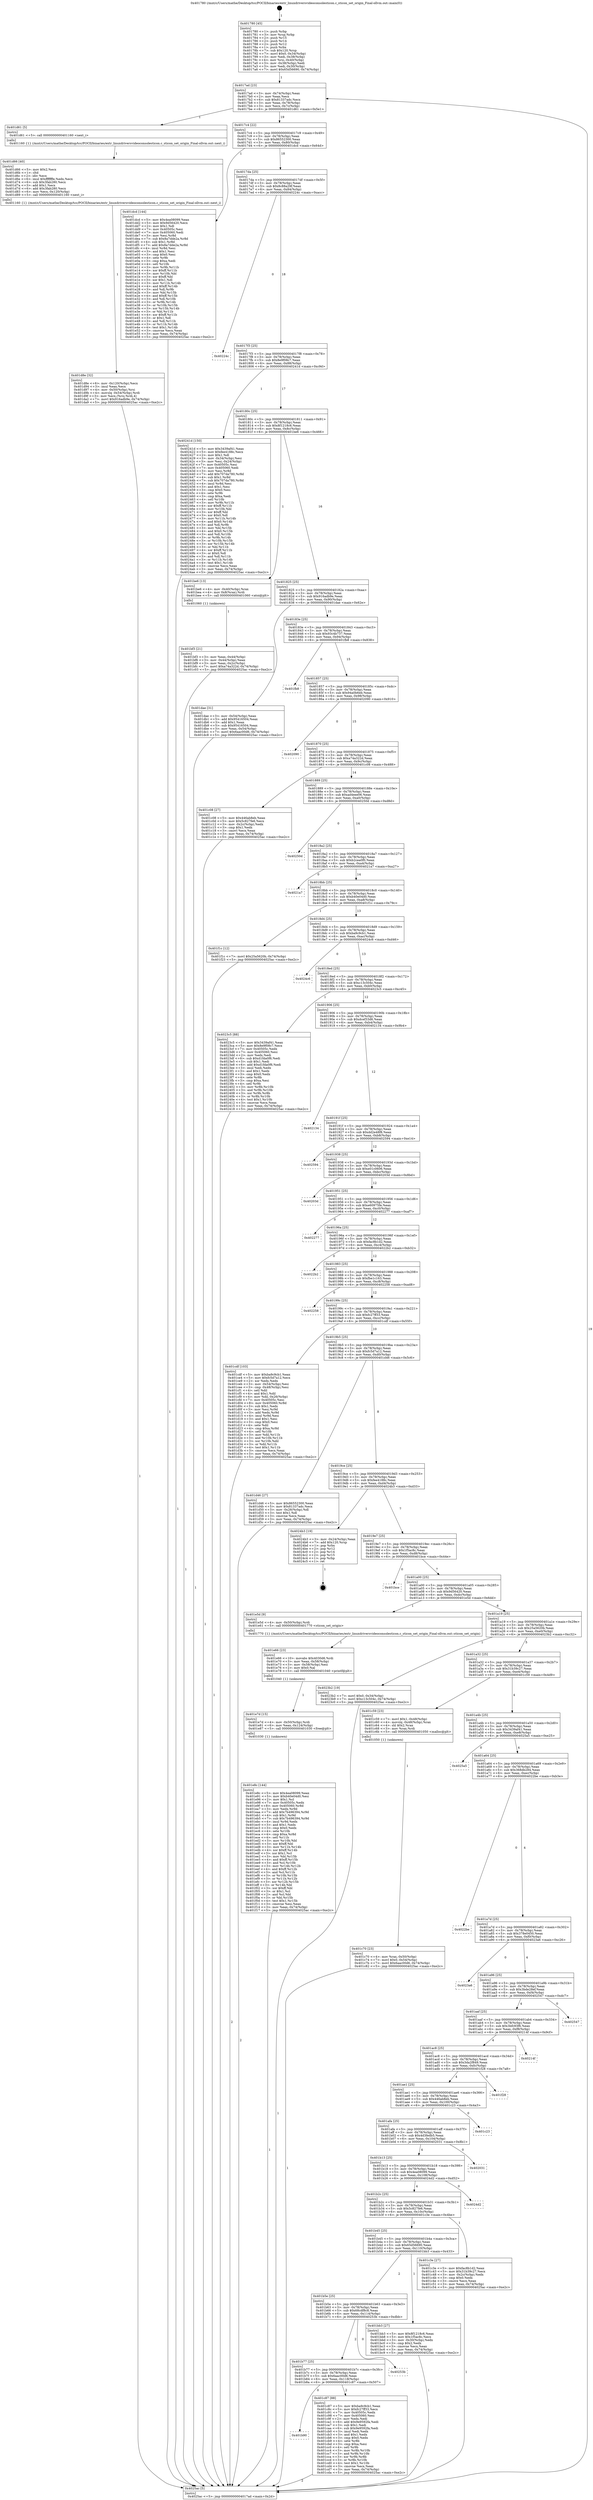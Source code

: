 digraph "0x401780" {
  label = "0x401780 (/mnt/c/Users/mathe/Desktop/tcc/POCII/binaries/extr_linuxdriversvideoconsolesticon.c_sticon_set_origin_Final-ollvm.out::main(0))"
  labelloc = "t"
  node[shape=record]

  Entry [label="",width=0.3,height=0.3,shape=circle,fillcolor=black,style=filled]
  "0x4017ad" [label="{
     0x4017ad [23]\l
     | [instrs]\l
     &nbsp;&nbsp;0x4017ad \<+3\>: mov -0x74(%rbp),%eax\l
     &nbsp;&nbsp;0x4017b0 \<+2\>: mov %eax,%ecx\l
     &nbsp;&nbsp;0x4017b2 \<+6\>: sub $0x81337adc,%ecx\l
     &nbsp;&nbsp;0x4017b8 \<+3\>: mov %eax,-0x78(%rbp)\l
     &nbsp;&nbsp;0x4017bb \<+3\>: mov %ecx,-0x7c(%rbp)\l
     &nbsp;&nbsp;0x4017be \<+6\>: je 0000000000401d61 \<main+0x5e1\>\l
  }"]
  "0x401d61" [label="{
     0x401d61 [5]\l
     | [instrs]\l
     &nbsp;&nbsp;0x401d61 \<+5\>: call 0000000000401160 \<next_i\>\l
     | [calls]\l
     &nbsp;&nbsp;0x401160 \{1\} (/mnt/c/Users/mathe/Desktop/tcc/POCII/binaries/extr_linuxdriversvideoconsolesticon.c_sticon_set_origin_Final-ollvm.out::next_i)\l
  }"]
  "0x4017c4" [label="{
     0x4017c4 [22]\l
     | [instrs]\l
     &nbsp;&nbsp;0x4017c4 \<+5\>: jmp 00000000004017c9 \<main+0x49\>\l
     &nbsp;&nbsp;0x4017c9 \<+3\>: mov -0x78(%rbp),%eax\l
     &nbsp;&nbsp;0x4017cc \<+5\>: sub $0x86552300,%eax\l
     &nbsp;&nbsp;0x4017d1 \<+3\>: mov %eax,-0x80(%rbp)\l
     &nbsp;&nbsp;0x4017d4 \<+6\>: je 0000000000401dcd \<main+0x64d\>\l
  }"]
  Exit [label="",width=0.3,height=0.3,shape=circle,fillcolor=black,style=filled,peripheries=2]
  "0x401dcd" [label="{
     0x401dcd [144]\l
     | [instrs]\l
     &nbsp;&nbsp;0x401dcd \<+5\>: mov $0x4ea08099,%eax\l
     &nbsp;&nbsp;0x401dd2 \<+5\>: mov $0x9d56420,%ecx\l
     &nbsp;&nbsp;0x401dd7 \<+2\>: mov $0x1,%dl\l
     &nbsp;&nbsp;0x401dd9 \<+7\>: mov 0x40505c,%esi\l
     &nbsp;&nbsp;0x401de0 \<+7\>: mov 0x405060,%edi\l
     &nbsp;&nbsp;0x401de7 \<+3\>: mov %esi,%r8d\l
     &nbsp;&nbsp;0x401dea \<+7\>: sub $0x8a7dde2a,%r8d\l
     &nbsp;&nbsp;0x401df1 \<+4\>: sub $0x1,%r8d\l
     &nbsp;&nbsp;0x401df5 \<+7\>: add $0x8a7dde2a,%r8d\l
     &nbsp;&nbsp;0x401dfc \<+4\>: imul %r8d,%esi\l
     &nbsp;&nbsp;0x401e00 \<+3\>: and $0x1,%esi\l
     &nbsp;&nbsp;0x401e03 \<+3\>: cmp $0x0,%esi\l
     &nbsp;&nbsp;0x401e06 \<+4\>: sete %r9b\l
     &nbsp;&nbsp;0x401e0a \<+3\>: cmp $0xa,%edi\l
     &nbsp;&nbsp;0x401e0d \<+4\>: setl %r10b\l
     &nbsp;&nbsp;0x401e11 \<+3\>: mov %r9b,%r11b\l
     &nbsp;&nbsp;0x401e14 \<+4\>: xor $0xff,%r11b\l
     &nbsp;&nbsp;0x401e18 \<+3\>: mov %r10b,%bl\l
     &nbsp;&nbsp;0x401e1b \<+3\>: xor $0xff,%bl\l
     &nbsp;&nbsp;0x401e1e \<+3\>: xor $0x1,%dl\l
     &nbsp;&nbsp;0x401e21 \<+3\>: mov %r11b,%r14b\l
     &nbsp;&nbsp;0x401e24 \<+4\>: and $0xff,%r14b\l
     &nbsp;&nbsp;0x401e28 \<+3\>: and %dl,%r9b\l
     &nbsp;&nbsp;0x401e2b \<+3\>: mov %bl,%r15b\l
     &nbsp;&nbsp;0x401e2e \<+4\>: and $0xff,%r15b\l
     &nbsp;&nbsp;0x401e32 \<+3\>: and %dl,%r10b\l
     &nbsp;&nbsp;0x401e35 \<+3\>: or %r9b,%r14b\l
     &nbsp;&nbsp;0x401e38 \<+3\>: or %r10b,%r15b\l
     &nbsp;&nbsp;0x401e3b \<+3\>: xor %r15b,%r14b\l
     &nbsp;&nbsp;0x401e3e \<+3\>: or %bl,%r11b\l
     &nbsp;&nbsp;0x401e41 \<+4\>: xor $0xff,%r11b\l
     &nbsp;&nbsp;0x401e45 \<+3\>: or $0x1,%dl\l
     &nbsp;&nbsp;0x401e48 \<+3\>: and %dl,%r11b\l
     &nbsp;&nbsp;0x401e4b \<+3\>: or %r11b,%r14b\l
     &nbsp;&nbsp;0x401e4e \<+4\>: test $0x1,%r14b\l
     &nbsp;&nbsp;0x401e52 \<+3\>: cmovne %ecx,%eax\l
     &nbsp;&nbsp;0x401e55 \<+3\>: mov %eax,-0x74(%rbp)\l
     &nbsp;&nbsp;0x401e58 \<+5\>: jmp 00000000004025ac \<main+0xe2c\>\l
  }"]
  "0x4017da" [label="{
     0x4017da [25]\l
     | [instrs]\l
     &nbsp;&nbsp;0x4017da \<+5\>: jmp 00000000004017df \<main+0x5f\>\l
     &nbsp;&nbsp;0x4017df \<+3\>: mov -0x78(%rbp),%eax\l
     &nbsp;&nbsp;0x4017e2 \<+5\>: sub $0x8c88a29f,%eax\l
     &nbsp;&nbsp;0x4017e7 \<+6\>: mov %eax,-0x84(%rbp)\l
     &nbsp;&nbsp;0x4017ed \<+6\>: je 000000000040224c \<main+0xacc\>\l
  }"]
  "0x401e8c" [label="{
     0x401e8c [144]\l
     | [instrs]\l
     &nbsp;&nbsp;0x401e8c \<+5\>: mov $0x4ea08099,%eax\l
     &nbsp;&nbsp;0x401e91 \<+5\>: mov $0xb40e04d0,%esi\l
     &nbsp;&nbsp;0x401e96 \<+2\>: mov $0x1,%cl\l
     &nbsp;&nbsp;0x401e98 \<+7\>: mov 0x40505c,%edx\l
     &nbsp;&nbsp;0x401e9f \<+8\>: mov 0x405060,%r8d\l
     &nbsp;&nbsp;0x401ea7 \<+3\>: mov %edx,%r9d\l
     &nbsp;&nbsp;0x401eaa \<+7\>: add $0x7b496394,%r9d\l
     &nbsp;&nbsp;0x401eb1 \<+4\>: sub $0x1,%r9d\l
     &nbsp;&nbsp;0x401eb5 \<+7\>: sub $0x7b496394,%r9d\l
     &nbsp;&nbsp;0x401ebc \<+4\>: imul %r9d,%edx\l
     &nbsp;&nbsp;0x401ec0 \<+3\>: and $0x1,%edx\l
     &nbsp;&nbsp;0x401ec3 \<+3\>: cmp $0x0,%edx\l
     &nbsp;&nbsp;0x401ec6 \<+4\>: sete %r10b\l
     &nbsp;&nbsp;0x401eca \<+4\>: cmp $0xa,%r8d\l
     &nbsp;&nbsp;0x401ece \<+4\>: setl %r11b\l
     &nbsp;&nbsp;0x401ed2 \<+3\>: mov %r10b,%bl\l
     &nbsp;&nbsp;0x401ed5 \<+3\>: xor $0xff,%bl\l
     &nbsp;&nbsp;0x401ed8 \<+3\>: mov %r11b,%r14b\l
     &nbsp;&nbsp;0x401edb \<+4\>: xor $0xff,%r14b\l
     &nbsp;&nbsp;0x401edf \<+3\>: xor $0x1,%cl\l
     &nbsp;&nbsp;0x401ee2 \<+3\>: mov %bl,%r15b\l
     &nbsp;&nbsp;0x401ee5 \<+4\>: and $0xff,%r15b\l
     &nbsp;&nbsp;0x401ee9 \<+3\>: and %cl,%r10b\l
     &nbsp;&nbsp;0x401eec \<+3\>: mov %r14b,%r12b\l
     &nbsp;&nbsp;0x401eef \<+4\>: and $0xff,%r12b\l
     &nbsp;&nbsp;0x401ef3 \<+3\>: and %cl,%r11b\l
     &nbsp;&nbsp;0x401ef6 \<+3\>: or %r10b,%r15b\l
     &nbsp;&nbsp;0x401ef9 \<+3\>: or %r11b,%r12b\l
     &nbsp;&nbsp;0x401efc \<+3\>: xor %r12b,%r15b\l
     &nbsp;&nbsp;0x401eff \<+3\>: or %r14b,%bl\l
     &nbsp;&nbsp;0x401f02 \<+3\>: xor $0xff,%bl\l
     &nbsp;&nbsp;0x401f05 \<+3\>: or $0x1,%cl\l
     &nbsp;&nbsp;0x401f08 \<+2\>: and %cl,%bl\l
     &nbsp;&nbsp;0x401f0a \<+3\>: or %bl,%r15b\l
     &nbsp;&nbsp;0x401f0d \<+4\>: test $0x1,%r15b\l
     &nbsp;&nbsp;0x401f11 \<+3\>: cmovne %esi,%eax\l
     &nbsp;&nbsp;0x401f14 \<+3\>: mov %eax,-0x74(%rbp)\l
     &nbsp;&nbsp;0x401f17 \<+5\>: jmp 00000000004025ac \<main+0xe2c\>\l
  }"]
  "0x40224c" [label="{
     0x40224c\l
  }", style=dashed]
  "0x4017f3" [label="{
     0x4017f3 [25]\l
     | [instrs]\l
     &nbsp;&nbsp;0x4017f3 \<+5\>: jmp 00000000004017f8 \<main+0x78\>\l
     &nbsp;&nbsp;0x4017f8 \<+3\>: mov -0x78(%rbp),%eax\l
     &nbsp;&nbsp;0x4017fb \<+5\>: sub $0x8e9f08c7,%eax\l
     &nbsp;&nbsp;0x401800 \<+6\>: mov %eax,-0x88(%rbp)\l
     &nbsp;&nbsp;0x401806 \<+6\>: je 000000000040241d \<main+0xc9d\>\l
  }"]
  "0x401e7d" [label="{
     0x401e7d [15]\l
     | [instrs]\l
     &nbsp;&nbsp;0x401e7d \<+4\>: mov -0x50(%rbp),%rdi\l
     &nbsp;&nbsp;0x401e81 \<+6\>: mov %eax,-0x124(%rbp)\l
     &nbsp;&nbsp;0x401e87 \<+5\>: call 0000000000401030 \<free@plt\>\l
     | [calls]\l
     &nbsp;&nbsp;0x401030 \{1\} (unknown)\l
  }"]
  "0x40241d" [label="{
     0x40241d [150]\l
     | [instrs]\l
     &nbsp;&nbsp;0x40241d \<+5\>: mov $0x3439af41,%eax\l
     &nbsp;&nbsp;0x402422 \<+5\>: mov $0xfee4188c,%ecx\l
     &nbsp;&nbsp;0x402427 \<+2\>: mov $0x1,%dl\l
     &nbsp;&nbsp;0x402429 \<+3\>: mov -0x34(%rbp),%esi\l
     &nbsp;&nbsp;0x40242c \<+3\>: mov %esi,-0x24(%rbp)\l
     &nbsp;&nbsp;0x40242f \<+7\>: mov 0x40505c,%esi\l
     &nbsp;&nbsp;0x402436 \<+7\>: mov 0x405060,%edi\l
     &nbsp;&nbsp;0x40243d \<+3\>: mov %esi,%r8d\l
     &nbsp;&nbsp;0x402440 \<+7\>: add $0x707da780,%r8d\l
     &nbsp;&nbsp;0x402447 \<+4\>: sub $0x1,%r8d\l
     &nbsp;&nbsp;0x40244b \<+7\>: sub $0x707da780,%r8d\l
     &nbsp;&nbsp;0x402452 \<+4\>: imul %r8d,%esi\l
     &nbsp;&nbsp;0x402456 \<+3\>: and $0x1,%esi\l
     &nbsp;&nbsp;0x402459 \<+3\>: cmp $0x0,%esi\l
     &nbsp;&nbsp;0x40245c \<+4\>: sete %r9b\l
     &nbsp;&nbsp;0x402460 \<+3\>: cmp $0xa,%edi\l
     &nbsp;&nbsp;0x402463 \<+4\>: setl %r10b\l
     &nbsp;&nbsp;0x402467 \<+3\>: mov %r9b,%r11b\l
     &nbsp;&nbsp;0x40246a \<+4\>: xor $0xff,%r11b\l
     &nbsp;&nbsp;0x40246e \<+3\>: mov %r10b,%bl\l
     &nbsp;&nbsp;0x402471 \<+3\>: xor $0xff,%bl\l
     &nbsp;&nbsp;0x402474 \<+3\>: xor $0x0,%dl\l
     &nbsp;&nbsp;0x402477 \<+3\>: mov %r11b,%r14b\l
     &nbsp;&nbsp;0x40247a \<+4\>: and $0x0,%r14b\l
     &nbsp;&nbsp;0x40247e \<+3\>: and %dl,%r9b\l
     &nbsp;&nbsp;0x402481 \<+3\>: mov %bl,%r15b\l
     &nbsp;&nbsp;0x402484 \<+4\>: and $0x0,%r15b\l
     &nbsp;&nbsp;0x402488 \<+3\>: and %dl,%r10b\l
     &nbsp;&nbsp;0x40248b \<+3\>: or %r9b,%r14b\l
     &nbsp;&nbsp;0x40248e \<+3\>: or %r10b,%r15b\l
     &nbsp;&nbsp;0x402491 \<+3\>: xor %r15b,%r14b\l
     &nbsp;&nbsp;0x402494 \<+3\>: or %bl,%r11b\l
     &nbsp;&nbsp;0x402497 \<+4\>: xor $0xff,%r11b\l
     &nbsp;&nbsp;0x40249b \<+3\>: or $0x0,%dl\l
     &nbsp;&nbsp;0x40249e \<+3\>: and %dl,%r11b\l
     &nbsp;&nbsp;0x4024a1 \<+3\>: or %r11b,%r14b\l
     &nbsp;&nbsp;0x4024a4 \<+4\>: test $0x1,%r14b\l
     &nbsp;&nbsp;0x4024a8 \<+3\>: cmovne %ecx,%eax\l
     &nbsp;&nbsp;0x4024ab \<+3\>: mov %eax,-0x74(%rbp)\l
     &nbsp;&nbsp;0x4024ae \<+5\>: jmp 00000000004025ac \<main+0xe2c\>\l
  }"]
  "0x40180c" [label="{
     0x40180c [25]\l
     | [instrs]\l
     &nbsp;&nbsp;0x40180c \<+5\>: jmp 0000000000401811 \<main+0x91\>\l
     &nbsp;&nbsp;0x401811 \<+3\>: mov -0x78(%rbp),%eax\l
     &nbsp;&nbsp;0x401814 \<+5\>: sub $0x8f1218c6,%eax\l
     &nbsp;&nbsp;0x401819 \<+6\>: mov %eax,-0x8c(%rbp)\l
     &nbsp;&nbsp;0x40181f \<+6\>: je 0000000000401be6 \<main+0x466\>\l
  }"]
  "0x401e66" [label="{
     0x401e66 [23]\l
     | [instrs]\l
     &nbsp;&nbsp;0x401e66 \<+10\>: movabs $0x4030d6,%rdi\l
     &nbsp;&nbsp;0x401e70 \<+3\>: mov %eax,-0x58(%rbp)\l
     &nbsp;&nbsp;0x401e73 \<+3\>: mov -0x58(%rbp),%esi\l
     &nbsp;&nbsp;0x401e76 \<+2\>: mov $0x0,%al\l
     &nbsp;&nbsp;0x401e78 \<+5\>: call 0000000000401040 \<printf@plt\>\l
     | [calls]\l
     &nbsp;&nbsp;0x401040 \{1\} (unknown)\l
  }"]
  "0x401be6" [label="{
     0x401be6 [13]\l
     | [instrs]\l
     &nbsp;&nbsp;0x401be6 \<+4\>: mov -0x40(%rbp),%rax\l
     &nbsp;&nbsp;0x401bea \<+4\>: mov 0x8(%rax),%rdi\l
     &nbsp;&nbsp;0x401bee \<+5\>: call 0000000000401060 \<atoi@plt\>\l
     | [calls]\l
     &nbsp;&nbsp;0x401060 \{1\} (unknown)\l
  }"]
  "0x401825" [label="{
     0x401825 [25]\l
     | [instrs]\l
     &nbsp;&nbsp;0x401825 \<+5\>: jmp 000000000040182a \<main+0xaa\>\l
     &nbsp;&nbsp;0x40182a \<+3\>: mov -0x78(%rbp),%eax\l
     &nbsp;&nbsp;0x40182d \<+5\>: sub $0x916adb9e,%eax\l
     &nbsp;&nbsp;0x401832 \<+6\>: mov %eax,-0x90(%rbp)\l
     &nbsp;&nbsp;0x401838 \<+6\>: je 0000000000401dae \<main+0x62e\>\l
  }"]
  "0x401d8e" [label="{
     0x401d8e [32]\l
     | [instrs]\l
     &nbsp;&nbsp;0x401d8e \<+6\>: mov -0x120(%rbp),%ecx\l
     &nbsp;&nbsp;0x401d94 \<+3\>: imul %eax,%ecx\l
     &nbsp;&nbsp;0x401d97 \<+4\>: mov -0x50(%rbp),%rsi\l
     &nbsp;&nbsp;0x401d9b \<+4\>: movslq -0x54(%rbp),%rdi\l
     &nbsp;&nbsp;0x401d9f \<+3\>: mov %ecx,(%rsi,%rdi,4)\l
     &nbsp;&nbsp;0x401da2 \<+7\>: movl $0x916adb9e,-0x74(%rbp)\l
     &nbsp;&nbsp;0x401da9 \<+5\>: jmp 00000000004025ac \<main+0xe2c\>\l
  }"]
  "0x401dae" [label="{
     0x401dae [31]\l
     | [instrs]\l
     &nbsp;&nbsp;0x401dae \<+3\>: mov -0x54(%rbp),%eax\l
     &nbsp;&nbsp;0x401db1 \<+5\>: add $0x95416504,%eax\l
     &nbsp;&nbsp;0x401db6 \<+3\>: add $0x1,%eax\l
     &nbsp;&nbsp;0x401db9 \<+5\>: sub $0x95416504,%eax\l
     &nbsp;&nbsp;0x401dbe \<+3\>: mov %eax,-0x54(%rbp)\l
     &nbsp;&nbsp;0x401dc1 \<+7\>: movl $0x6aac00d6,-0x74(%rbp)\l
     &nbsp;&nbsp;0x401dc8 \<+5\>: jmp 00000000004025ac \<main+0xe2c\>\l
  }"]
  "0x40183e" [label="{
     0x40183e [25]\l
     | [instrs]\l
     &nbsp;&nbsp;0x40183e \<+5\>: jmp 0000000000401843 \<main+0xc3\>\l
     &nbsp;&nbsp;0x401843 \<+3\>: mov -0x78(%rbp),%eax\l
     &nbsp;&nbsp;0x401846 \<+5\>: sub $0x93c4b737,%eax\l
     &nbsp;&nbsp;0x40184b \<+6\>: mov %eax,-0x94(%rbp)\l
     &nbsp;&nbsp;0x401851 \<+6\>: je 0000000000401fb8 \<main+0x838\>\l
  }"]
  "0x401d66" [label="{
     0x401d66 [40]\l
     | [instrs]\l
     &nbsp;&nbsp;0x401d66 \<+5\>: mov $0x2,%ecx\l
     &nbsp;&nbsp;0x401d6b \<+1\>: cltd\l
     &nbsp;&nbsp;0x401d6c \<+2\>: idiv %ecx\l
     &nbsp;&nbsp;0x401d6e \<+6\>: imul $0xfffffffe,%edx,%ecx\l
     &nbsp;&nbsp;0x401d74 \<+6\>: sub $0x3fab280,%ecx\l
     &nbsp;&nbsp;0x401d7a \<+3\>: add $0x1,%ecx\l
     &nbsp;&nbsp;0x401d7d \<+6\>: add $0x3fab280,%ecx\l
     &nbsp;&nbsp;0x401d83 \<+6\>: mov %ecx,-0x120(%rbp)\l
     &nbsp;&nbsp;0x401d89 \<+5\>: call 0000000000401160 \<next_i\>\l
     | [calls]\l
     &nbsp;&nbsp;0x401160 \{1\} (/mnt/c/Users/mathe/Desktop/tcc/POCII/binaries/extr_linuxdriversvideoconsolesticon.c_sticon_set_origin_Final-ollvm.out::next_i)\l
  }"]
  "0x401fb8" [label="{
     0x401fb8\l
  }", style=dashed]
  "0x401857" [label="{
     0x401857 [25]\l
     | [instrs]\l
     &nbsp;&nbsp;0x401857 \<+5\>: jmp 000000000040185c \<main+0xdc\>\l
     &nbsp;&nbsp;0x40185c \<+3\>: mov -0x78(%rbp),%eax\l
     &nbsp;&nbsp;0x40185f \<+5\>: sub $0x94a0b6eb,%eax\l
     &nbsp;&nbsp;0x401864 \<+6\>: mov %eax,-0x98(%rbp)\l
     &nbsp;&nbsp;0x40186a \<+6\>: je 0000000000402090 \<main+0x910\>\l
  }"]
  "0x401b90" [label="{
     0x401b90\l
  }", style=dashed]
  "0x402090" [label="{
     0x402090\l
  }", style=dashed]
  "0x401870" [label="{
     0x401870 [25]\l
     | [instrs]\l
     &nbsp;&nbsp;0x401870 \<+5\>: jmp 0000000000401875 \<main+0xf5\>\l
     &nbsp;&nbsp;0x401875 \<+3\>: mov -0x78(%rbp),%eax\l
     &nbsp;&nbsp;0x401878 \<+5\>: sub $0xa74a322d,%eax\l
     &nbsp;&nbsp;0x40187d \<+6\>: mov %eax,-0x9c(%rbp)\l
     &nbsp;&nbsp;0x401883 \<+6\>: je 0000000000401c08 \<main+0x488\>\l
  }"]
  "0x401c87" [label="{
     0x401c87 [88]\l
     | [instrs]\l
     &nbsp;&nbsp;0x401c87 \<+5\>: mov $0xba9c9cb1,%eax\l
     &nbsp;&nbsp;0x401c8c \<+5\>: mov $0xfc27ff33,%ecx\l
     &nbsp;&nbsp;0x401c91 \<+7\>: mov 0x40505c,%edx\l
     &nbsp;&nbsp;0x401c98 \<+7\>: mov 0x405060,%esi\l
     &nbsp;&nbsp;0x401c9f \<+2\>: mov %edx,%edi\l
     &nbsp;&nbsp;0x401ca1 \<+6\>: add $0x9e9592fa,%edi\l
     &nbsp;&nbsp;0x401ca7 \<+3\>: sub $0x1,%edi\l
     &nbsp;&nbsp;0x401caa \<+6\>: sub $0x9e9592fa,%edi\l
     &nbsp;&nbsp;0x401cb0 \<+3\>: imul %edi,%edx\l
     &nbsp;&nbsp;0x401cb3 \<+3\>: and $0x1,%edx\l
     &nbsp;&nbsp;0x401cb6 \<+3\>: cmp $0x0,%edx\l
     &nbsp;&nbsp;0x401cb9 \<+4\>: sete %r8b\l
     &nbsp;&nbsp;0x401cbd \<+3\>: cmp $0xa,%esi\l
     &nbsp;&nbsp;0x401cc0 \<+4\>: setl %r9b\l
     &nbsp;&nbsp;0x401cc4 \<+3\>: mov %r8b,%r10b\l
     &nbsp;&nbsp;0x401cc7 \<+3\>: and %r9b,%r10b\l
     &nbsp;&nbsp;0x401cca \<+3\>: xor %r9b,%r8b\l
     &nbsp;&nbsp;0x401ccd \<+3\>: or %r8b,%r10b\l
     &nbsp;&nbsp;0x401cd0 \<+4\>: test $0x1,%r10b\l
     &nbsp;&nbsp;0x401cd4 \<+3\>: cmovne %ecx,%eax\l
     &nbsp;&nbsp;0x401cd7 \<+3\>: mov %eax,-0x74(%rbp)\l
     &nbsp;&nbsp;0x401cda \<+5\>: jmp 00000000004025ac \<main+0xe2c\>\l
  }"]
  "0x401c08" [label="{
     0x401c08 [27]\l
     | [instrs]\l
     &nbsp;&nbsp;0x401c08 \<+5\>: mov $0x446ab8eb,%eax\l
     &nbsp;&nbsp;0x401c0d \<+5\>: mov $0x5c827fe6,%ecx\l
     &nbsp;&nbsp;0x401c12 \<+3\>: mov -0x2c(%rbp),%edx\l
     &nbsp;&nbsp;0x401c15 \<+3\>: cmp $0x1,%edx\l
     &nbsp;&nbsp;0x401c18 \<+3\>: cmovl %ecx,%eax\l
     &nbsp;&nbsp;0x401c1b \<+3\>: mov %eax,-0x74(%rbp)\l
     &nbsp;&nbsp;0x401c1e \<+5\>: jmp 00000000004025ac \<main+0xe2c\>\l
  }"]
  "0x401889" [label="{
     0x401889 [25]\l
     | [instrs]\l
     &nbsp;&nbsp;0x401889 \<+5\>: jmp 000000000040188e \<main+0x10e\>\l
     &nbsp;&nbsp;0x40188e \<+3\>: mov -0x78(%rbp),%eax\l
     &nbsp;&nbsp;0x401891 \<+5\>: sub $0xad4eee06,%eax\l
     &nbsp;&nbsp;0x401896 \<+6\>: mov %eax,-0xa0(%rbp)\l
     &nbsp;&nbsp;0x40189c \<+6\>: je 000000000040250d \<main+0xd8d\>\l
  }"]
  "0x401b77" [label="{
     0x401b77 [25]\l
     | [instrs]\l
     &nbsp;&nbsp;0x401b77 \<+5\>: jmp 0000000000401b7c \<main+0x3fc\>\l
     &nbsp;&nbsp;0x401b7c \<+3\>: mov -0x78(%rbp),%eax\l
     &nbsp;&nbsp;0x401b7f \<+5\>: sub $0x6aac00d6,%eax\l
     &nbsp;&nbsp;0x401b84 \<+6\>: mov %eax,-0x118(%rbp)\l
     &nbsp;&nbsp;0x401b8a \<+6\>: je 0000000000401c87 \<main+0x507\>\l
  }"]
  "0x40250d" [label="{
     0x40250d\l
  }", style=dashed]
  "0x4018a2" [label="{
     0x4018a2 [25]\l
     | [instrs]\l
     &nbsp;&nbsp;0x4018a2 \<+5\>: jmp 00000000004018a7 \<main+0x127\>\l
     &nbsp;&nbsp;0x4018a7 \<+3\>: mov -0x78(%rbp),%eax\l
     &nbsp;&nbsp;0x4018aa \<+5\>: sub $0xb2cea0f0,%eax\l
     &nbsp;&nbsp;0x4018af \<+6\>: mov %eax,-0xa4(%rbp)\l
     &nbsp;&nbsp;0x4018b5 \<+6\>: je 00000000004021a7 \<main+0xa27\>\l
  }"]
  "0x40253b" [label="{
     0x40253b\l
  }", style=dashed]
  "0x4021a7" [label="{
     0x4021a7\l
  }", style=dashed]
  "0x4018bb" [label="{
     0x4018bb [25]\l
     | [instrs]\l
     &nbsp;&nbsp;0x4018bb \<+5\>: jmp 00000000004018c0 \<main+0x140\>\l
     &nbsp;&nbsp;0x4018c0 \<+3\>: mov -0x78(%rbp),%eax\l
     &nbsp;&nbsp;0x4018c3 \<+5\>: sub $0xb40e04d0,%eax\l
     &nbsp;&nbsp;0x4018c8 \<+6\>: mov %eax,-0xa8(%rbp)\l
     &nbsp;&nbsp;0x4018ce \<+6\>: je 0000000000401f1c \<main+0x79c\>\l
  }"]
  "0x401c70" [label="{
     0x401c70 [23]\l
     | [instrs]\l
     &nbsp;&nbsp;0x401c70 \<+4\>: mov %rax,-0x50(%rbp)\l
     &nbsp;&nbsp;0x401c74 \<+7\>: movl $0x0,-0x54(%rbp)\l
     &nbsp;&nbsp;0x401c7b \<+7\>: movl $0x6aac00d6,-0x74(%rbp)\l
     &nbsp;&nbsp;0x401c82 \<+5\>: jmp 00000000004025ac \<main+0xe2c\>\l
  }"]
  "0x401f1c" [label="{
     0x401f1c [12]\l
     | [instrs]\l
     &nbsp;&nbsp;0x401f1c \<+7\>: movl $0x25a5620b,-0x74(%rbp)\l
     &nbsp;&nbsp;0x401f23 \<+5\>: jmp 00000000004025ac \<main+0xe2c\>\l
  }"]
  "0x4018d4" [label="{
     0x4018d4 [25]\l
     | [instrs]\l
     &nbsp;&nbsp;0x4018d4 \<+5\>: jmp 00000000004018d9 \<main+0x159\>\l
     &nbsp;&nbsp;0x4018d9 \<+3\>: mov -0x78(%rbp),%eax\l
     &nbsp;&nbsp;0x4018dc \<+5\>: sub $0xba9c9cb1,%eax\l
     &nbsp;&nbsp;0x4018e1 \<+6\>: mov %eax,-0xac(%rbp)\l
     &nbsp;&nbsp;0x4018e7 \<+6\>: je 00000000004024c6 \<main+0xd46\>\l
  }"]
  "0x401bf3" [label="{
     0x401bf3 [21]\l
     | [instrs]\l
     &nbsp;&nbsp;0x401bf3 \<+3\>: mov %eax,-0x44(%rbp)\l
     &nbsp;&nbsp;0x401bf6 \<+3\>: mov -0x44(%rbp),%eax\l
     &nbsp;&nbsp;0x401bf9 \<+3\>: mov %eax,-0x2c(%rbp)\l
     &nbsp;&nbsp;0x401bfc \<+7\>: movl $0xa74a322d,-0x74(%rbp)\l
     &nbsp;&nbsp;0x401c03 \<+5\>: jmp 00000000004025ac \<main+0xe2c\>\l
  }"]
  "0x4024c6" [label="{
     0x4024c6\l
  }", style=dashed]
  "0x4018ed" [label="{
     0x4018ed [25]\l
     | [instrs]\l
     &nbsp;&nbsp;0x4018ed \<+5\>: jmp 00000000004018f2 \<main+0x172\>\l
     &nbsp;&nbsp;0x4018f2 \<+3\>: mov -0x78(%rbp),%eax\l
     &nbsp;&nbsp;0x4018f5 \<+5\>: sub $0xc13c504c,%eax\l
     &nbsp;&nbsp;0x4018fa \<+6\>: mov %eax,-0xb0(%rbp)\l
     &nbsp;&nbsp;0x401900 \<+6\>: je 00000000004023c5 \<main+0xc45\>\l
  }"]
  "0x401780" [label="{
     0x401780 [45]\l
     | [instrs]\l
     &nbsp;&nbsp;0x401780 \<+1\>: push %rbp\l
     &nbsp;&nbsp;0x401781 \<+3\>: mov %rsp,%rbp\l
     &nbsp;&nbsp;0x401784 \<+2\>: push %r15\l
     &nbsp;&nbsp;0x401786 \<+2\>: push %r14\l
     &nbsp;&nbsp;0x401788 \<+2\>: push %r12\l
     &nbsp;&nbsp;0x40178a \<+1\>: push %rbx\l
     &nbsp;&nbsp;0x40178b \<+7\>: sub $0x120,%rsp\l
     &nbsp;&nbsp;0x401792 \<+7\>: movl $0x0,-0x34(%rbp)\l
     &nbsp;&nbsp;0x401799 \<+3\>: mov %edi,-0x38(%rbp)\l
     &nbsp;&nbsp;0x40179c \<+4\>: mov %rsi,-0x40(%rbp)\l
     &nbsp;&nbsp;0x4017a0 \<+3\>: mov -0x38(%rbp),%edi\l
     &nbsp;&nbsp;0x4017a3 \<+3\>: mov %edi,-0x30(%rbp)\l
     &nbsp;&nbsp;0x4017a6 \<+7\>: movl $0x65d56690,-0x74(%rbp)\l
  }"]
  "0x4023c5" [label="{
     0x4023c5 [88]\l
     | [instrs]\l
     &nbsp;&nbsp;0x4023c5 \<+5\>: mov $0x3439af41,%eax\l
     &nbsp;&nbsp;0x4023ca \<+5\>: mov $0x8e9f08c7,%ecx\l
     &nbsp;&nbsp;0x4023cf \<+7\>: mov 0x40505c,%edx\l
     &nbsp;&nbsp;0x4023d6 \<+7\>: mov 0x405060,%esi\l
     &nbsp;&nbsp;0x4023dd \<+2\>: mov %edx,%edi\l
     &nbsp;&nbsp;0x4023df \<+6\>: sub $0xd1fda0f6,%edi\l
     &nbsp;&nbsp;0x4023e5 \<+3\>: sub $0x1,%edi\l
     &nbsp;&nbsp;0x4023e8 \<+6\>: add $0xd1fda0f6,%edi\l
     &nbsp;&nbsp;0x4023ee \<+3\>: imul %edi,%edx\l
     &nbsp;&nbsp;0x4023f1 \<+3\>: and $0x1,%edx\l
     &nbsp;&nbsp;0x4023f4 \<+3\>: cmp $0x0,%edx\l
     &nbsp;&nbsp;0x4023f7 \<+4\>: sete %r8b\l
     &nbsp;&nbsp;0x4023fb \<+3\>: cmp $0xa,%esi\l
     &nbsp;&nbsp;0x4023fe \<+4\>: setl %r9b\l
     &nbsp;&nbsp;0x402402 \<+3\>: mov %r8b,%r10b\l
     &nbsp;&nbsp;0x402405 \<+3\>: and %r9b,%r10b\l
     &nbsp;&nbsp;0x402408 \<+3\>: xor %r9b,%r8b\l
     &nbsp;&nbsp;0x40240b \<+3\>: or %r8b,%r10b\l
     &nbsp;&nbsp;0x40240e \<+4\>: test $0x1,%r10b\l
     &nbsp;&nbsp;0x402412 \<+3\>: cmovne %ecx,%eax\l
     &nbsp;&nbsp;0x402415 \<+3\>: mov %eax,-0x74(%rbp)\l
     &nbsp;&nbsp;0x402418 \<+5\>: jmp 00000000004025ac \<main+0xe2c\>\l
  }"]
  "0x401906" [label="{
     0x401906 [25]\l
     | [instrs]\l
     &nbsp;&nbsp;0x401906 \<+5\>: jmp 000000000040190b \<main+0x18b\>\l
     &nbsp;&nbsp;0x40190b \<+3\>: mov -0x78(%rbp),%eax\l
     &nbsp;&nbsp;0x40190e \<+5\>: sub $0xdcef33d6,%eax\l
     &nbsp;&nbsp;0x401913 \<+6\>: mov %eax,-0xb4(%rbp)\l
     &nbsp;&nbsp;0x401919 \<+6\>: je 0000000000402134 \<main+0x9b4\>\l
  }"]
  "0x4025ac" [label="{
     0x4025ac [5]\l
     | [instrs]\l
     &nbsp;&nbsp;0x4025ac \<+5\>: jmp 00000000004017ad \<main+0x2d\>\l
  }"]
  "0x402134" [label="{
     0x402134\l
  }", style=dashed]
  "0x40191f" [label="{
     0x40191f [25]\l
     | [instrs]\l
     &nbsp;&nbsp;0x40191f \<+5\>: jmp 0000000000401924 \<main+0x1a4\>\l
     &nbsp;&nbsp;0x401924 \<+3\>: mov -0x78(%rbp),%eax\l
     &nbsp;&nbsp;0x401927 \<+5\>: sub $0xdd2e48f8,%eax\l
     &nbsp;&nbsp;0x40192c \<+6\>: mov %eax,-0xb8(%rbp)\l
     &nbsp;&nbsp;0x401932 \<+6\>: je 0000000000402594 \<main+0xe14\>\l
  }"]
  "0x401b5e" [label="{
     0x401b5e [25]\l
     | [instrs]\l
     &nbsp;&nbsp;0x401b5e \<+5\>: jmp 0000000000401b63 \<main+0x3e3\>\l
     &nbsp;&nbsp;0x401b63 \<+3\>: mov -0x78(%rbp),%eax\l
     &nbsp;&nbsp;0x401b66 \<+5\>: sub $0x68cdf8c8,%eax\l
     &nbsp;&nbsp;0x401b6b \<+6\>: mov %eax,-0x114(%rbp)\l
     &nbsp;&nbsp;0x401b71 \<+6\>: je 000000000040253b \<main+0xdbb\>\l
  }"]
  "0x402594" [label="{
     0x402594\l
  }", style=dashed]
  "0x401938" [label="{
     0x401938 [25]\l
     | [instrs]\l
     &nbsp;&nbsp;0x401938 \<+5\>: jmp 000000000040193d \<main+0x1bd\>\l
     &nbsp;&nbsp;0x40193d \<+3\>: mov -0x78(%rbp),%eax\l
     &nbsp;&nbsp;0x401940 \<+5\>: sub $0xe01c0606,%eax\l
     &nbsp;&nbsp;0x401945 \<+6\>: mov %eax,-0xbc(%rbp)\l
     &nbsp;&nbsp;0x40194b \<+6\>: je 000000000040203d \<main+0x8bd\>\l
  }"]
  "0x401bb3" [label="{
     0x401bb3 [27]\l
     | [instrs]\l
     &nbsp;&nbsp;0x401bb3 \<+5\>: mov $0x8f1218c6,%eax\l
     &nbsp;&nbsp;0x401bb8 \<+5\>: mov $0x1f5ac8c,%ecx\l
     &nbsp;&nbsp;0x401bbd \<+3\>: mov -0x30(%rbp),%edx\l
     &nbsp;&nbsp;0x401bc0 \<+3\>: cmp $0x2,%edx\l
     &nbsp;&nbsp;0x401bc3 \<+3\>: cmovne %ecx,%eax\l
     &nbsp;&nbsp;0x401bc6 \<+3\>: mov %eax,-0x74(%rbp)\l
     &nbsp;&nbsp;0x401bc9 \<+5\>: jmp 00000000004025ac \<main+0xe2c\>\l
  }"]
  "0x40203d" [label="{
     0x40203d\l
  }", style=dashed]
  "0x401951" [label="{
     0x401951 [25]\l
     | [instrs]\l
     &nbsp;&nbsp;0x401951 \<+5\>: jmp 0000000000401956 \<main+0x1d6\>\l
     &nbsp;&nbsp;0x401956 \<+3\>: mov -0x78(%rbp),%eax\l
     &nbsp;&nbsp;0x401959 \<+5\>: sub $0xe60975fe,%eax\l
     &nbsp;&nbsp;0x40195e \<+6\>: mov %eax,-0xc0(%rbp)\l
     &nbsp;&nbsp;0x401964 \<+6\>: je 0000000000402277 \<main+0xaf7\>\l
  }"]
  "0x401b45" [label="{
     0x401b45 [25]\l
     | [instrs]\l
     &nbsp;&nbsp;0x401b45 \<+5\>: jmp 0000000000401b4a \<main+0x3ca\>\l
     &nbsp;&nbsp;0x401b4a \<+3\>: mov -0x78(%rbp),%eax\l
     &nbsp;&nbsp;0x401b4d \<+5\>: sub $0x65d56690,%eax\l
     &nbsp;&nbsp;0x401b52 \<+6\>: mov %eax,-0x110(%rbp)\l
     &nbsp;&nbsp;0x401b58 \<+6\>: je 0000000000401bb3 \<main+0x433\>\l
  }"]
  "0x402277" [label="{
     0x402277\l
  }", style=dashed]
  "0x40196a" [label="{
     0x40196a [25]\l
     | [instrs]\l
     &nbsp;&nbsp;0x40196a \<+5\>: jmp 000000000040196f \<main+0x1ef\>\l
     &nbsp;&nbsp;0x40196f \<+3\>: mov -0x78(%rbp),%eax\l
     &nbsp;&nbsp;0x401972 \<+5\>: sub $0xfac8b1d2,%eax\l
     &nbsp;&nbsp;0x401977 \<+6\>: mov %eax,-0xc4(%rbp)\l
     &nbsp;&nbsp;0x40197d \<+6\>: je 00000000004022b2 \<main+0xb32\>\l
  }"]
  "0x401c3e" [label="{
     0x401c3e [27]\l
     | [instrs]\l
     &nbsp;&nbsp;0x401c3e \<+5\>: mov $0xfac8b1d2,%eax\l
     &nbsp;&nbsp;0x401c43 \<+5\>: mov $0x31b39c27,%ecx\l
     &nbsp;&nbsp;0x401c48 \<+3\>: mov -0x2c(%rbp),%edx\l
     &nbsp;&nbsp;0x401c4b \<+3\>: cmp $0x0,%edx\l
     &nbsp;&nbsp;0x401c4e \<+3\>: cmove %ecx,%eax\l
     &nbsp;&nbsp;0x401c51 \<+3\>: mov %eax,-0x74(%rbp)\l
     &nbsp;&nbsp;0x401c54 \<+5\>: jmp 00000000004025ac \<main+0xe2c\>\l
  }"]
  "0x4022b2" [label="{
     0x4022b2\l
  }", style=dashed]
  "0x401983" [label="{
     0x401983 [25]\l
     | [instrs]\l
     &nbsp;&nbsp;0x401983 \<+5\>: jmp 0000000000401988 \<main+0x208\>\l
     &nbsp;&nbsp;0x401988 \<+3\>: mov -0x78(%rbp),%eax\l
     &nbsp;&nbsp;0x40198b \<+5\>: sub $0xfbe1c163,%eax\l
     &nbsp;&nbsp;0x401990 \<+6\>: mov %eax,-0xc8(%rbp)\l
     &nbsp;&nbsp;0x401996 \<+6\>: je 0000000000402258 \<main+0xad8\>\l
  }"]
  "0x401b2c" [label="{
     0x401b2c [25]\l
     | [instrs]\l
     &nbsp;&nbsp;0x401b2c \<+5\>: jmp 0000000000401b31 \<main+0x3b1\>\l
     &nbsp;&nbsp;0x401b31 \<+3\>: mov -0x78(%rbp),%eax\l
     &nbsp;&nbsp;0x401b34 \<+5\>: sub $0x5c827fe6,%eax\l
     &nbsp;&nbsp;0x401b39 \<+6\>: mov %eax,-0x10c(%rbp)\l
     &nbsp;&nbsp;0x401b3f \<+6\>: je 0000000000401c3e \<main+0x4be\>\l
  }"]
  "0x402258" [label="{
     0x402258\l
  }", style=dashed]
  "0x40199c" [label="{
     0x40199c [25]\l
     | [instrs]\l
     &nbsp;&nbsp;0x40199c \<+5\>: jmp 00000000004019a1 \<main+0x221\>\l
     &nbsp;&nbsp;0x4019a1 \<+3\>: mov -0x78(%rbp),%eax\l
     &nbsp;&nbsp;0x4019a4 \<+5\>: sub $0xfc27ff33,%eax\l
     &nbsp;&nbsp;0x4019a9 \<+6\>: mov %eax,-0xcc(%rbp)\l
     &nbsp;&nbsp;0x4019af \<+6\>: je 0000000000401cdf \<main+0x55f\>\l
  }"]
  "0x4024d2" [label="{
     0x4024d2\l
  }", style=dashed]
  "0x401cdf" [label="{
     0x401cdf [103]\l
     | [instrs]\l
     &nbsp;&nbsp;0x401cdf \<+5\>: mov $0xba9c9cb1,%eax\l
     &nbsp;&nbsp;0x401ce4 \<+5\>: mov $0xfc5d7a12,%ecx\l
     &nbsp;&nbsp;0x401ce9 \<+2\>: xor %edx,%edx\l
     &nbsp;&nbsp;0x401ceb \<+3\>: mov -0x54(%rbp),%esi\l
     &nbsp;&nbsp;0x401cee \<+3\>: cmp -0x48(%rbp),%esi\l
     &nbsp;&nbsp;0x401cf1 \<+4\>: setl %dil\l
     &nbsp;&nbsp;0x401cf5 \<+4\>: and $0x1,%dil\l
     &nbsp;&nbsp;0x401cf9 \<+4\>: mov %dil,-0x26(%rbp)\l
     &nbsp;&nbsp;0x401cfd \<+7\>: mov 0x40505c,%esi\l
     &nbsp;&nbsp;0x401d04 \<+8\>: mov 0x405060,%r8d\l
     &nbsp;&nbsp;0x401d0c \<+3\>: sub $0x1,%edx\l
     &nbsp;&nbsp;0x401d0f \<+3\>: mov %esi,%r9d\l
     &nbsp;&nbsp;0x401d12 \<+3\>: add %edx,%r9d\l
     &nbsp;&nbsp;0x401d15 \<+4\>: imul %r9d,%esi\l
     &nbsp;&nbsp;0x401d19 \<+3\>: and $0x1,%esi\l
     &nbsp;&nbsp;0x401d1c \<+3\>: cmp $0x0,%esi\l
     &nbsp;&nbsp;0x401d1f \<+4\>: sete %dil\l
     &nbsp;&nbsp;0x401d23 \<+4\>: cmp $0xa,%r8d\l
     &nbsp;&nbsp;0x401d27 \<+4\>: setl %r10b\l
     &nbsp;&nbsp;0x401d2b \<+3\>: mov %dil,%r11b\l
     &nbsp;&nbsp;0x401d2e \<+3\>: and %r10b,%r11b\l
     &nbsp;&nbsp;0x401d31 \<+3\>: xor %r10b,%dil\l
     &nbsp;&nbsp;0x401d34 \<+3\>: or %dil,%r11b\l
     &nbsp;&nbsp;0x401d37 \<+4\>: test $0x1,%r11b\l
     &nbsp;&nbsp;0x401d3b \<+3\>: cmovne %ecx,%eax\l
     &nbsp;&nbsp;0x401d3e \<+3\>: mov %eax,-0x74(%rbp)\l
     &nbsp;&nbsp;0x401d41 \<+5\>: jmp 00000000004025ac \<main+0xe2c\>\l
  }"]
  "0x4019b5" [label="{
     0x4019b5 [25]\l
     | [instrs]\l
     &nbsp;&nbsp;0x4019b5 \<+5\>: jmp 00000000004019ba \<main+0x23a\>\l
     &nbsp;&nbsp;0x4019ba \<+3\>: mov -0x78(%rbp),%eax\l
     &nbsp;&nbsp;0x4019bd \<+5\>: sub $0xfc5d7a12,%eax\l
     &nbsp;&nbsp;0x4019c2 \<+6\>: mov %eax,-0xd0(%rbp)\l
     &nbsp;&nbsp;0x4019c8 \<+6\>: je 0000000000401d46 \<main+0x5c6\>\l
  }"]
  "0x401b13" [label="{
     0x401b13 [25]\l
     | [instrs]\l
     &nbsp;&nbsp;0x401b13 \<+5\>: jmp 0000000000401b18 \<main+0x398\>\l
     &nbsp;&nbsp;0x401b18 \<+3\>: mov -0x78(%rbp),%eax\l
     &nbsp;&nbsp;0x401b1b \<+5\>: sub $0x4ea08099,%eax\l
     &nbsp;&nbsp;0x401b20 \<+6\>: mov %eax,-0x108(%rbp)\l
     &nbsp;&nbsp;0x401b26 \<+6\>: je 00000000004024d2 \<main+0xd52\>\l
  }"]
  "0x401d46" [label="{
     0x401d46 [27]\l
     | [instrs]\l
     &nbsp;&nbsp;0x401d46 \<+5\>: mov $0x86552300,%eax\l
     &nbsp;&nbsp;0x401d4b \<+5\>: mov $0x81337adc,%ecx\l
     &nbsp;&nbsp;0x401d50 \<+3\>: mov -0x26(%rbp),%dl\l
     &nbsp;&nbsp;0x401d53 \<+3\>: test $0x1,%dl\l
     &nbsp;&nbsp;0x401d56 \<+3\>: cmovne %ecx,%eax\l
     &nbsp;&nbsp;0x401d59 \<+3\>: mov %eax,-0x74(%rbp)\l
     &nbsp;&nbsp;0x401d5c \<+5\>: jmp 00000000004025ac \<main+0xe2c\>\l
  }"]
  "0x4019ce" [label="{
     0x4019ce [25]\l
     | [instrs]\l
     &nbsp;&nbsp;0x4019ce \<+5\>: jmp 00000000004019d3 \<main+0x253\>\l
     &nbsp;&nbsp;0x4019d3 \<+3\>: mov -0x78(%rbp),%eax\l
     &nbsp;&nbsp;0x4019d6 \<+5\>: sub $0xfee4188c,%eax\l
     &nbsp;&nbsp;0x4019db \<+6\>: mov %eax,-0xd4(%rbp)\l
     &nbsp;&nbsp;0x4019e1 \<+6\>: je 00000000004024b3 \<main+0xd33\>\l
  }"]
  "0x402031" [label="{
     0x402031\l
  }", style=dashed]
  "0x4024b3" [label="{
     0x4024b3 [19]\l
     | [instrs]\l
     &nbsp;&nbsp;0x4024b3 \<+3\>: mov -0x24(%rbp),%eax\l
     &nbsp;&nbsp;0x4024b6 \<+7\>: add $0x120,%rsp\l
     &nbsp;&nbsp;0x4024bd \<+1\>: pop %rbx\l
     &nbsp;&nbsp;0x4024be \<+2\>: pop %r12\l
     &nbsp;&nbsp;0x4024c0 \<+2\>: pop %r14\l
     &nbsp;&nbsp;0x4024c2 \<+2\>: pop %r15\l
     &nbsp;&nbsp;0x4024c4 \<+1\>: pop %rbp\l
     &nbsp;&nbsp;0x4024c5 \<+1\>: ret\l
  }"]
  "0x4019e7" [label="{
     0x4019e7 [25]\l
     | [instrs]\l
     &nbsp;&nbsp;0x4019e7 \<+5\>: jmp 00000000004019ec \<main+0x26c\>\l
     &nbsp;&nbsp;0x4019ec \<+3\>: mov -0x78(%rbp),%eax\l
     &nbsp;&nbsp;0x4019ef \<+5\>: sub $0x1f5ac8c,%eax\l
     &nbsp;&nbsp;0x4019f4 \<+6\>: mov %eax,-0xd8(%rbp)\l
     &nbsp;&nbsp;0x4019fa \<+6\>: je 0000000000401bce \<main+0x44e\>\l
  }"]
  "0x401afa" [label="{
     0x401afa [25]\l
     | [instrs]\l
     &nbsp;&nbsp;0x401afa \<+5\>: jmp 0000000000401aff \<main+0x37f\>\l
     &nbsp;&nbsp;0x401aff \<+3\>: mov -0x78(%rbp),%eax\l
     &nbsp;&nbsp;0x401b02 \<+5\>: sub $0x4d3fedb5,%eax\l
     &nbsp;&nbsp;0x401b07 \<+6\>: mov %eax,-0x104(%rbp)\l
     &nbsp;&nbsp;0x401b0d \<+6\>: je 0000000000402031 \<main+0x8b1\>\l
  }"]
  "0x401bce" [label="{
     0x401bce\l
  }", style=dashed]
  "0x401a00" [label="{
     0x401a00 [25]\l
     | [instrs]\l
     &nbsp;&nbsp;0x401a00 \<+5\>: jmp 0000000000401a05 \<main+0x285\>\l
     &nbsp;&nbsp;0x401a05 \<+3\>: mov -0x78(%rbp),%eax\l
     &nbsp;&nbsp;0x401a08 \<+5\>: sub $0x9d56420,%eax\l
     &nbsp;&nbsp;0x401a0d \<+6\>: mov %eax,-0xdc(%rbp)\l
     &nbsp;&nbsp;0x401a13 \<+6\>: je 0000000000401e5d \<main+0x6dd\>\l
  }"]
  "0x401c23" [label="{
     0x401c23\l
  }", style=dashed]
  "0x401e5d" [label="{
     0x401e5d [9]\l
     | [instrs]\l
     &nbsp;&nbsp;0x401e5d \<+4\>: mov -0x50(%rbp),%rdi\l
     &nbsp;&nbsp;0x401e61 \<+5\>: call 0000000000401770 \<sticon_set_origin\>\l
     | [calls]\l
     &nbsp;&nbsp;0x401770 \{1\} (/mnt/c/Users/mathe/Desktop/tcc/POCII/binaries/extr_linuxdriversvideoconsolesticon.c_sticon_set_origin_Final-ollvm.out::sticon_set_origin)\l
  }"]
  "0x401a19" [label="{
     0x401a19 [25]\l
     | [instrs]\l
     &nbsp;&nbsp;0x401a19 \<+5\>: jmp 0000000000401a1e \<main+0x29e\>\l
     &nbsp;&nbsp;0x401a1e \<+3\>: mov -0x78(%rbp),%eax\l
     &nbsp;&nbsp;0x401a21 \<+5\>: sub $0x25a5620b,%eax\l
     &nbsp;&nbsp;0x401a26 \<+6\>: mov %eax,-0xe0(%rbp)\l
     &nbsp;&nbsp;0x401a2c \<+6\>: je 00000000004023b2 \<main+0xc32\>\l
  }"]
  "0x401ae1" [label="{
     0x401ae1 [25]\l
     | [instrs]\l
     &nbsp;&nbsp;0x401ae1 \<+5\>: jmp 0000000000401ae6 \<main+0x366\>\l
     &nbsp;&nbsp;0x401ae6 \<+3\>: mov -0x78(%rbp),%eax\l
     &nbsp;&nbsp;0x401ae9 \<+5\>: sub $0x446ab8eb,%eax\l
     &nbsp;&nbsp;0x401aee \<+6\>: mov %eax,-0x100(%rbp)\l
     &nbsp;&nbsp;0x401af4 \<+6\>: je 0000000000401c23 \<main+0x4a3\>\l
  }"]
  "0x4023b2" [label="{
     0x4023b2 [19]\l
     | [instrs]\l
     &nbsp;&nbsp;0x4023b2 \<+7\>: movl $0x0,-0x34(%rbp)\l
     &nbsp;&nbsp;0x4023b9 \<+7\>: movl $0xc13c504c,-0x74(%rbp)\l
     &nbsp;&nbsp;0x4023c0 \<+5\>: jmp 00000000004025ac \<main+0xe2c\>\l
  }"]
  "0x401a32" [label="{
     0x401a32 [25]\l
     | [instrs]\l
     &nbsp;&nbsp;0x401a32 \<+5\>: jmp 0000000000401a37 \<main+0x2b7\>\l
     &nbsp;&nbsp;0x401a37 \<+3\>: mov -0x78(%rbp),%eax\l
     &nbsp;&nbsp;0x401a3a \<+5\>: sub $0x31b39c27,%eax\l
     &nbsp;&nbsp;0x401a3f \<+6\>: mov %eax,-0xe4(%rbp)\l
     &nbsp;&nbsp;0x401a45 \<+6\>: je 0000000000401c59 \<main+0x4d9\>\l
  }"]
  "0x401f28" [label="{
     0x401f28\l
  }", style=dashed]
  "0x401c59" [label="{
     0x401c59 [23]\l
     | [instrs]\l
     &nbsp;&nbsp;0x401c59 \<+7\>: movl $0x1,-0x48(%rbp)\l
     &nbsp;&nbsp;0x401c60 \<+4\>: movslq -0x48(%rbp),%rax\l
     &nbsp;&nbsp;0x401c64 \<+4\>: shl $0x2,%rax\l
     &nbsp;&nbsp;0x401c68 \<+3\>: mov %rax,%rdi\l
     &nbsp;&nbsp;0x401c6b \<+5\>: call 0000000000401050 \<malloc@plt\>\l
     | [calls]\l
     &nbsp;&nbsp;0x401050 \{1\} (unknown)\l
  }"]
  "0x401a4b" [label="{
     0x401a4b [25]\l
     | [instrs]\l
     &nbsp;&nbsp;0x401a4b \<+5\>: jmp 0000000000401a50 \<main+0x2d0\>\l
     &nbsp;&nbsp;0x401a50 \<+3\>: mov -0x78(%rbp),%eax\l
     &nbsp;&nbsp;0x401a53 \<+5\>: sub $0x3439af41,%eax\l
     &nbsp;&nbsp;0x401a58 \<+6\>: mov %eax,-0xe8(%rbp)\l
     &nbsp;&nbsp;0x401a5e \<+6\>: je 00000000004025a5 \<main+0xe25\>\l
  }"]
  "0x401ac8" [label="{
     0x401ac8 [25]\l
     | [instrs]\l
     &nbsp;&nbsp;0x401ac8 \<+5\>: jmp 0000000000401acd \<main+0x34d\>\l
     &nbsp;&nbsp;0x401acd \<+3\>: mov -0x78(%rbp),%eax\l
     &nbsp;&nbsp;0x401ad0 \<+5\>: sub $0x3da2f849,%eax\l
     &nbsp;&nbsp;0x401ad5 \<+6\>: mov %eax,-0xfc(%rbp)\l
     &nbsp;&nbsp;0x401adb \<+6\>: je 0000000000401f28 \<main+0x7a8\>\l
  }"]
  "0x4025a5" [label="{
     0x4025a5\l
  }", style=dashed]
  "0x401a64" [label="{
     0x401a64 [25]\l
     | [instrs]\l
     &nbsp;&nbsp;0x401a64 \<+5\>: jmp 0000000000401a69 \<main+0x2e9\>\l
     &nbsp;&nbsp;0x401a69 \<+3\>: mov -0x78(%rbp),%eax\l
     &nbsp;&nbsp;0x401a6c \<+5\>: sub $0x368db284,%eax\l
     &nbsp;&nbsp;0x401a71 \<+6\>: mov %eax,-0xec(%rbp)\l
     &nbsp;&nbsp;0x401a77 \<+6\>: je 00000000004022be \<main+0xb3e\>\l
  }"]
  "0x40214f" [label="{
     0x40214f\l
  }", style=dashed]
  "0x4022be" [label="{
     0x4022be\l
  }", style=dashed]
  "0x401a7d" [label="{
     0x401a7d [25]\l
     | [instrs]\l
     &nbsp;&nbsp;0x401a7d \<+5\>: jmp 0000000000401a82 \<main+0x302\>\l
     &nbsp;&nbsp;0x401a82 \<+3\>: mov -0x78(%rbp),%eax\l
     &nbsp;&nbsp;0x401a85 \<+5\>: sub $0x378e0450,%eax\l
     &nbsp;&nbsp;0x401a8a \<+6\>: mov %eax,-0xf0(%rbp)\l
     &nbsp;&nbsp;0x401a90 \<+6\>: je 00000000004023a6 \<main+0xc26\>\l
  }"]
  "0x401aaf" [label="{
     0x401aaf [25]\l
     | [instrs]\l
     &nbsp;&nbsp;0x401aaf \<+5\>: jmp 0000000000401ab4 \<main+0x334\>\l
     &nbsp;&nbsp;0x401ab4 \<+3\>: mov -0x78(%rbp),%eax\l
     &nbsp;&nbsp;0x401ab7 \<+5\>: sub $0x3bfc93f6,%eax\l
     &nbsp;&nbsp;0x401abc \<+6\>: mov %eax,-0xf8(%rbp)\l
     &nbsp;&nbsp;0x401ac2 \<+6\>: je 000000000040214f \<main+0x9cf\>\l
  }"]
  "0x4023a6" [label="{
     0x4023a6\l
  }", style=dashed]
  "0x401a96" [label="{
     0x401a96 [25]\l
     | [instrs]\l
     &nbsp;&nbsp;0x401a96 \<+5\>: jmp 0000000000401a9b \<main+0x31b\>\l
     &nbsp;&nbsp;0x401a9b \<+3\>: mov -0x78(%rbp),%eax\l
     &nbsp;&nbsp;0x401a9e \<+5\>: sub $0x3bde28ef,%eax\l
     &nbsp;&nbsp;0x401aa3 \<+6\>: mov %eax,-0xf4(%rbp)\l
     &nbsp;&nbsp;0x401aa9 \<+6\>: je 0000000000402547 \<main+0xdc7\>\l
  }"]
  "0x402547" [label="{
     0x402547\l
  }", style=dashed]
  Entry -> "0x401780" [label=" 1"]
  "0x4017ad" -> "0x401d61" [label=" 1"]
  "0x4017ad" -> "0x4017c4" [label=" 19"]
  "0x4024b3" -> Exit [label=" 1"]
  "0x4017c4" -> "0x401dcd" [label=" 1"]
  "0x4017c4" -> "0x4017da" [label=" 18"]
  "0x40241d" -> "0x4025ac" [label=" 1"]
  "0x4017da" -> "0x40224c" [label=" 0"]
  "0x4017da" -> "0x4017f3" [label=" 18"]
  "0x4023c5" -> "0x4025ac" [label=" 1"]
  "0x4017f3" -> "0x40241d" [label=" 1"]
  "0x4017f3" -> "0x40180c" [label=" 17"]
  "0x4023b2" -> "0x4025ac" [label=" 1"]
  "0x40180c" -> "0x401be6" [label=" 1"]
  "0x40180c" -> "0x401825" [label=" 16"]
  "0x401f1c" -> "0x4025ac" [label=" 1"]
  "0x401825" -> "0x401dae" [label=" 1"]
  "0x401825" -> "0x40183e" [label=" 15"]
  "0x401e8c" -> "0x4025ac" [label=" 1"]
  "0x40183e" -> "0x401fb8" [label=" 0"]
  "0x40183e" -> "0x401857" [label=" 15"]
  "0x401e7d" -> "0x401e8c" [label=" 1"]
  "0x401857" -> "0x402090" [label=" 0"]
  "0x401857" -> "0x401870" [label=" 15"]
  "0x401e66" -> "0x401e7d" [label=" 1"]
  "0x401870" -> "0x401c08" [label=" 1"]
  "0x401870" -> "0x401889" [label=" 14"]
  "0x401e5d" -> "0x401e66" [label=" 1"]
  "0x401889" -> "0x40250d" [label=" 0"]
  "0x401889" -> "0x4018a2" [label=" 14"]
  "0x401dae" -> "0x4025ac" [label=" 1"]
  "0x4018a2" -> "0x4021a7" [label=" 0"]
  "0x4018a2" -> "0x4018bb" [label=" 14"]
  "0x401d8e" -> "0x4025ac" [label=" 1"]
  "0x4018bb" -> "0x401f1c" [label=" 1"]
  "0x4018bb" -> "0x4018d4" [label=" 13"]
  "0x401d61" -> "0x401d66" [label=" 1"]
  "0x4018d4" -> "0x4024c6" [label=" 0"]
  "0x4018d4" -> "0x4018ed" [label=" 13"]
  "0x401d46" -> "0x4025ac" [label=" 2"]
  "0x4018ed" -> "0x4023c5" [label=" 1"]
  "0x4018ed" -> "0x401906" [label=" 12"]
  "0x401cdf" -> "0x4025ac" [label=" 2"]
  "0x401906" -> "0x402134" [label=" 0"]
  "0x401906" -> "0x40191f" [label=" 12"]
  "0x401c87" -> "0x4025ac" [label=" 2"]
  "0x40191f" -> "0x402594" [label=" 0"]
  "0x40191f" -> "0x401938" [label=" 12"]
  "0x401b77" -> "0x401b90" [label=" 0"]
  "0x401938" -> "0x40203d" [label=" 0"]
  "0x401938" -> "0x401951" [label=" 12"]
  "0x401b77" -> "0x401c87" [label=" 2"]
  "0x401951" -> "0x402277" [label=" 0"]
  "0x401951" -> "0x40196a" [label=" 12"]
  "0x401b5e" -> "0x401b77" [label=" 2"]
  "0x40196a" -> "0x4022b2" [label=" 0"]
  "0x40196a" -> "0x401983" [label=" 12"]
  "0x401b5e" -> "0x40253b" [label=" 0"]
  "0x401983" -> "0x402258" [label=" 0"]
  "0x401983" -> "0x40199c" [label=" 12"]
  "0x401c70" -> "0x4025ac" [label=" 1"]
  "0x40199c" -> "0x401cdf" [label=" 2"]
  "0x40199c" -> "0x4019b5" [label=" 10"]
  "0x401c59" -> "0x401c70" [label=" 1"]
  "0x4019b5" -> "0x401d46" [label=" 2"]
  "0x4019b5" -> "0x4019ce" [label=" 8"]
  "0x401c08" -> "0x4025ac" [label=" 1"]
  "0x4019ce" -> "0x4024b3" [label=" 1"]
  "0x4019ce" -> "0x4019e7" [label=" 7"]
  "0x401bf3" -> "0x4025ac" [label=" 1"]
  "0x4019e7" -> "0x401bce" [label=" 0"]
  "0x4019e7" -> "0x401a00" [label=" 7"]
  "0x4025ac" -> "0x4017ad" [label=" 19"]
  "0x401a00" -> "0x401e5d" [label=" 1"]
  "0x401a00" -> "0x401a19" [label=" 6"]
  "0x401780" -> "0x4017ad" [label=" 1"]
  "0x401a19" -> "0x4023b2" [label=" 1"]
  "0x401a19" -> "0x401a32" [label=" 5"]
  "0x401b45" -> "0x401b5e" [label=" 2"]
  "0x401a32" -> "0x401c59" [label=" 1"]
  "0x401a32" -> "0x401a4b" [label=" 4"]
  "0x401b45" -> "0x401bb3" [label=" 1"]
  "0x401a4b" -> "0x4025a5" [label=" 0"]
  "0x401a4b" -> "0x401a64" [label=" 4"]
  "0x401b2c" -> "0x401b45" [label=" 3"]
  "0x401a64" -> "0x4022be" [label=" 0"]
  "0x401a64" -> "0x401a7d" [label=" 4"]
  "0x401b2c" -> "0x401c3e" [label=" 1"]
  "0x401a7d" -> "0x4023a6" [label=" 0"]
  "0x401a7d" -> "0x401a96" [label=" 4"]
  "0x401b13" -> "0x401b2c" [label=" 4"]
  "0x401a96" -> "0x402547" [label=" 0"]
  "0x401a96" -> "0x401aaf" [label=" 4"]
  "0x401d66" -> "0x401d8e" [label=" 1"]
  "0x401aaf" -> "0x40214f" [label=" 0"]
  "0x401aaf" -> "0x401ac8" [label=" 4"]
  "0x401dcd" -> "0x4025ac" [label=" 1"]
  "0x401ac8" -> "0x401f28" [label=" 0"]
  "0x401ac8" -> "0x401ae1" [label=" 4"]
  "0x401bb3" -> "0x4025ac" [label=" 1"]
  "0x401ae1" -> "0x401c23" [label=" 0"]
  "0x401ae1" -> "0x401afa" [label=" 4"]
  "0x401be6" -> "0x401bf3" [label=" 1"]
  "0x401afa" -> "0x402031" [label=" 0"]
  "0x401afa" -> "0x401b13" [label=" 4"]
  "0x401c3e" -> "0x4025ac" [label=" 1"]
  "0x401b13" -> "0x4024d2" [label=" 0"]
}
